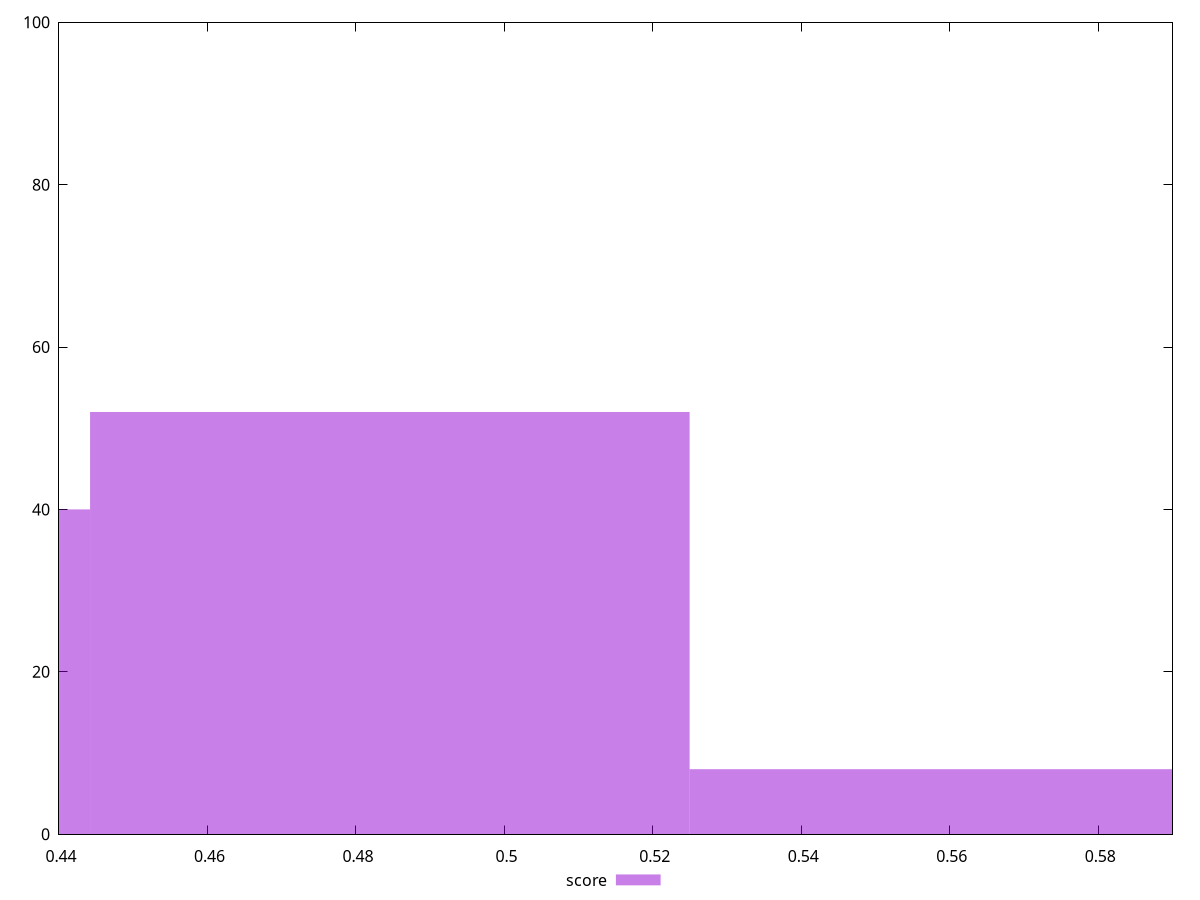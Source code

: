 reset

$score <<EOF
0.48456720165348705 52
0.4038060013779059 40
0.5653284019290682 8
EOF

set key outside below
set boxwidth 0.08076120027558117
set xrange [0.44:0.59]
set yrange [0:100]
set trange [0:100]
set style fill transparent solid 0.5 noborder
set terminal svg size 640, 490 enhanced background rgb 'white'
set output "report_00025_2021-02-22T21:38:55.199Z/uses-http2/samples/pages+cached+noadtech+nomedia+nocss/score/histogram.svg"

plot $score title "score" with boxes

reset
